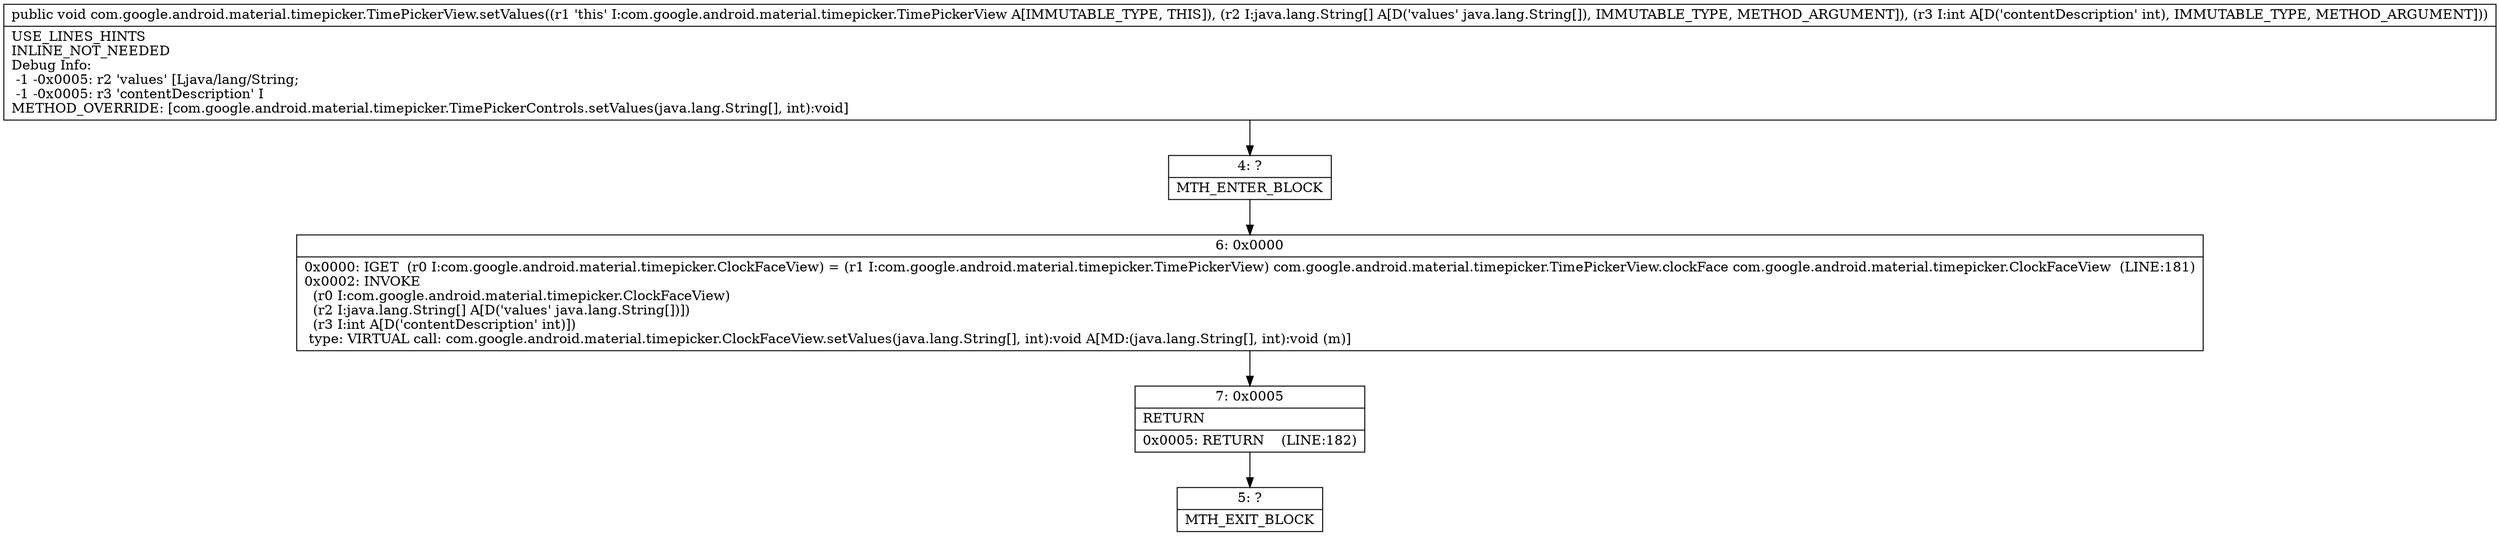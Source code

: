 digraph "CFG forcom.google.android.material.timepicker.TimePickerView.setValues([Ljava\/lang\/String;I)V" {
Node_4 [shape=record,label="{4\:\ ?|MTH_ENTER_BLOCK\l}"];
Node_6 [shape=record,label="{6\:\ 0x0000|0x0000: IGET  (r0 I:com.google.android.material.timepicker.ClockFaceView) = (r1 I:com.google.android.material.timepicker.TimePickerView) com.google.android.material.timepicker.TimePickerView.clockFace com.google.android.material.timepicker.ClockFaceView  (LINE:181)\l0x0002: INVOKE  \l  (r0 I:com.google.android.material.timepicker.ClockFaceView)\l  (r2 I:java.lang.String[] A[D('values' java.lang.String[])])\l  (r3 I:int A[D('contentDescription' int)])\l type: VIRTUAL call: com.google.android.material.timepicker.ClockFaceView.setValues(java.lang.String[], int):void A[MD:(java.lang.String[], int):void (m)]\l}"];
Node_7 [shape=record,label="{7\:\ 0x0005|RETURN\l|0x0005: RETURN    (LINE:182)\l}"];
Node_5 [shape=record,label="{5\:\ ?|MTH_EXIT_BLOCK\l}"];
MethodNode[shape=record,label="{public void com.google.android.material.timepicker.TimePickerView.setValues((r1 'this' I:com.google.android.material.timepicker.TimePickerView A[IMMUTABLE_TYPE, THIS]), (r2 I:java.lang.String[] A[D('values' java.lang.String[]), IMMUTABLE_TYPE, METHOD_ARGUMENT]), (r3 I:int A[D('contentDescription' int), IMMUTABLE_TYPE, METHOD_ARGUMENT]))  | USE_LINES_HINTS\lINLINE_NOT_NEEDED\lDebug Info:\l  \-1 \-0x0005: r2 'values' [Ljava\/lang\/String;\l  \-1 \-0x0005: r3 'contentDescription' I\lMETHOD_OVERRIDE: [com.google.android.material.timepicker.TimePickerControls.setValues(java.lang.String[], int):void]\l}"];
MethodNode -> Node_4;Node_4 -> Node_6;
Node_6 -> Node_7;
Node_7 -> Node_5;
}

